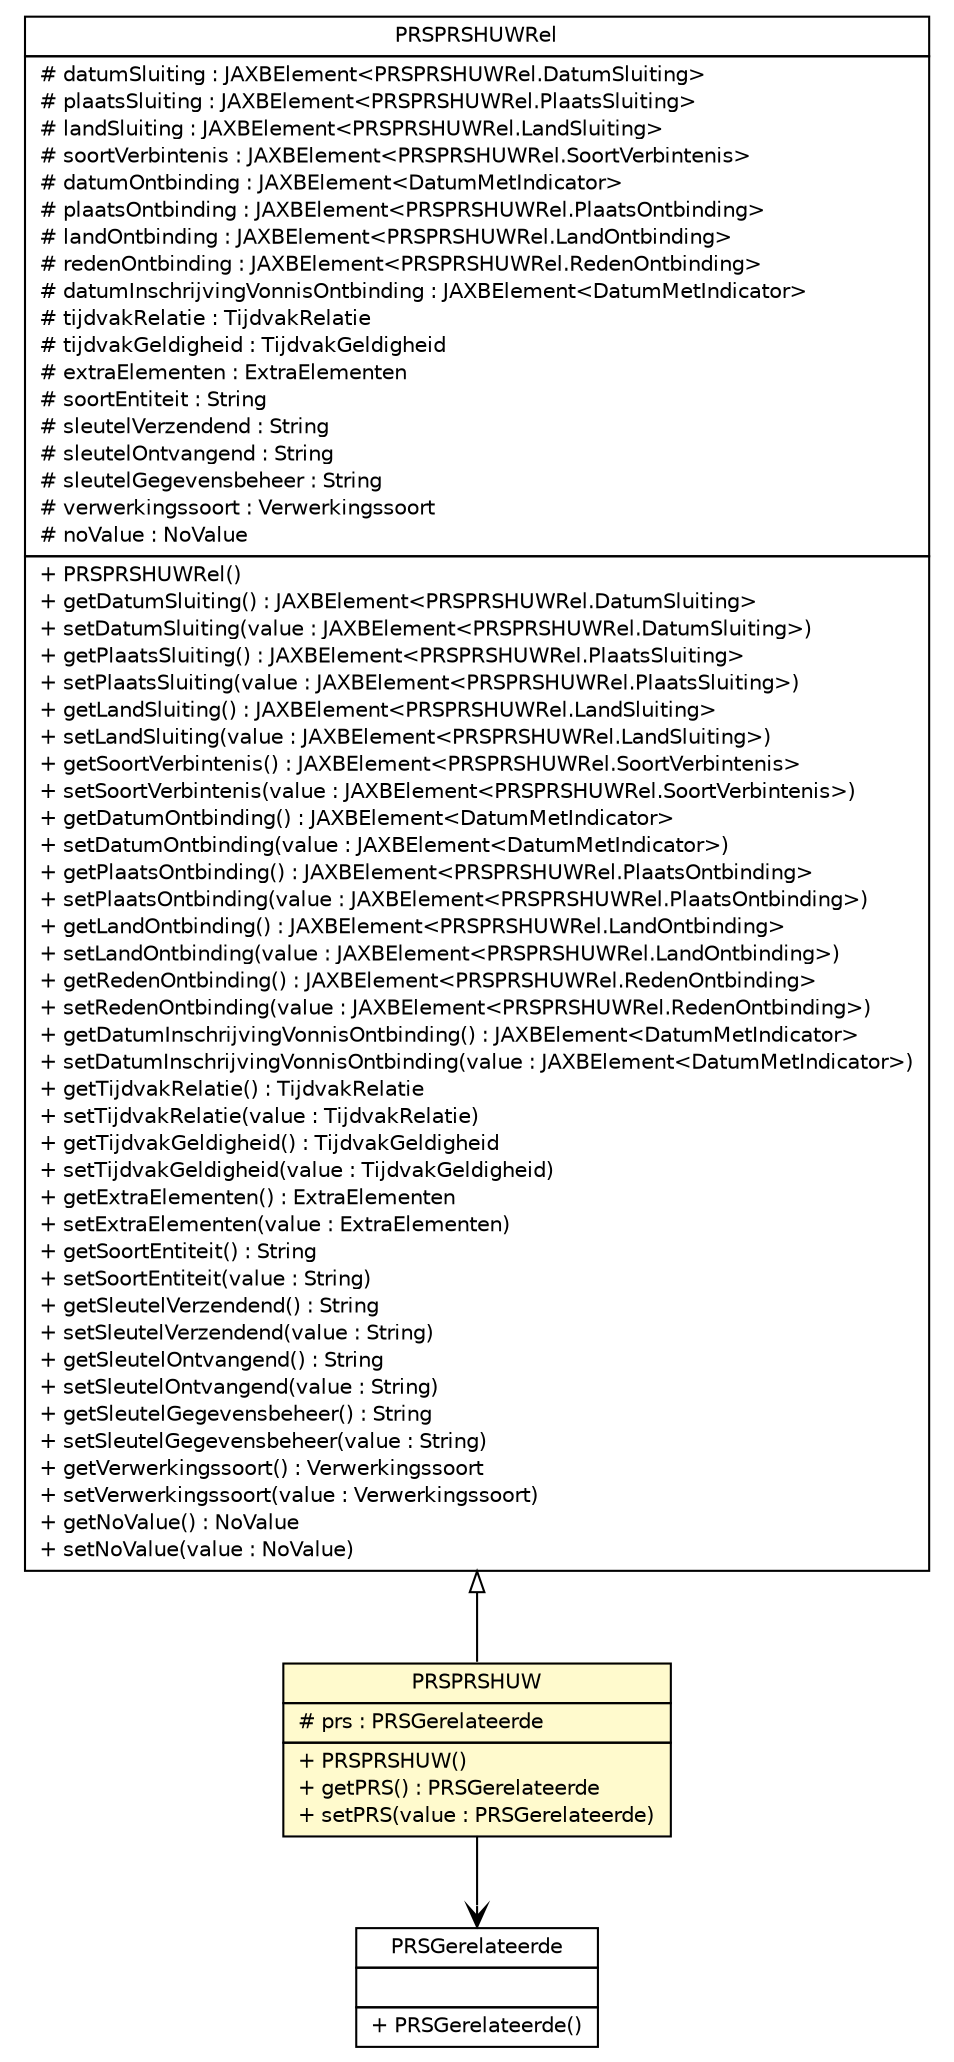 #!/usr/local/bin/dot
#
# Class diagram 
# Generated by UMLGraph version R5_6-24-gf6e263 (http://www.umlgraph.org/)
#

digraph G {
	edge [fontname="Helvetica",fontsize=10,labelfontname="Helvetica",labelfontsize=10];
	node [fontname="Helvetica",fontsize=10,shape=plaintext];
	nodesep=0.25;
	ranksep=0.5;
	// nl.egem.stuf.sector.bg._0204.PRSPRSHUWRel
	c162580 [label=<<table title="nl.egem.stuf.sector.bg._0204.PRSPRSHUWRel" border="0" cellborder="1" cellspacing="0" cellpadding="2" port="p" href="./PRSPRSHUWRel.html">
		<tr><td><table border="0" cellspacing="0" cellpadding="1">
<tr><td align="center" balign="center"> PRSPRSHUWRel </td></tr>
		</table></td></tr>
		<tr><td><table border="0" cellspacing="0" cellpadding="1">
<tr><td align="left" balign="left"> # datumSluiting : JAXBElement&lt;PRSPRSHUWRel.DatumSluiting&gt; </td></tr>
<tr><td align="left" balign="left"> # plaatsSluiting : JAXBElement&lt;PRSPRSHUWRel.PlaatsSluiting&gt; </td></tr>
<tr><td align="left" balign="left"> # landSluiting : JAXBElement&lt;PRSPRSHUWRel.LandSluiting&gt; </td></tr>
<tr><td align="left" balign="left"> # soortVerbintenis : JAXBElement&lt;PRSPRSHUWRel.SoortVerbintenis&gt; </td></tr>
<tr><td align="left" balign="left"> # datumOntbinding : JAXBElement&lt;DatumMetIndicator&gt; </td></tr>
<tr><td align="left" balign="left"> # plaatsOntbinding : JAXBElement&lt;PRSPRSHUWRel.PlaatsOntbinding&gt; </td></tr>
<tr><td align="left" balign="left"> # landOntbinding : JAXBElement&lt;PRSPRSHUWRel.LandOntbinding&gt; </td></tr>
<tr><td align="left" balign="left"> # redenOntbinding : JAXBElement&lt;PRSPRSHUWRel.RedenOntbinding&gt; </td></tr>
<tr><td align="left" balign="left"> # datumInschrijvingVonnisOntbinding : JAXBElement&lt;DatumMetIndicator&gt; </td></tr>
<tr><td align="left" balign="left"> # tijdvakRelatie : TijdvakRelatie </td></tr>
<tr><td align="left" balign="left"> # tijdvakGeldigheid : TijdvakGeldigheid </td></tr>
<tr><td align="left" balign="left"> # extraElementen : ExtraElementen </td></tr>
<tr><td align="left" balign="left"> # soortEntiteit : String </td></tr>
<tr><td align="left" balign="left"> # sleutelVerzendend : String </td></tr>
<tr><td align="left" balign="left"> # sleutelOntvangend : String </td></tr>
<tr><td align="left" balign="left"> # sleutelGegevensbeheer : String </td></tr>
<tr><td align="left" balign="left"> # verwerkingssoort : Verwerkingssoort </td></tr>
<tr><td align="left" balign="left"> # noValue : NoValue </td></tr>
		</table></td></tr>
		<tr><td><table border="0" cellspacing="0" cellpadding="1">
<tr><td align="left" balign="left"> + PRSPRSHUWRel() </td></tr>
<tr><td align="left" balign="left"> + getDatumSluiting() : JAXBElement&lt;PRSPRSHUWRel.DatumSluiting&gt; </td></tr>
<tr><td align="left" balign="left"> + setDatumSluiting(value : JAXBElement&lt;PRSPRSHUWRel.DatumSluiting&gt;) </td></tr>
<tr><td align="left" balign="left"> + getPlaatsSluiting() : JAXBElement&lt;PRSPRSHUWRel.PlaatsSluiting&gt; </td></tr>
<tr><td align="left" balign="left"> + setPlaatsSluiting(value : JAXBElement&lt;PRSPRSHUWRel.PlaatsSluiting&gt;) </td></tr>
<tr><td align="left" balign="left"> + getLandSluiting() : JAXBElement&lt;PRSPRSHUWRel.LandSluiting&gt; </td></tr>
<tr><td align="left" balign="left"> + setLandSluiting(value : JAXBElement&lt;PRSPRSHUWRel.LandSluiting&gt;) </td></tr>
<tr><td align="left" balign="left"> + getSoortVerbintenis() : JAXBElement&lt;PRSPRSHUWRel.SoortVerbintenis&gt; </td></tr>
<tr><td align="left" balign="left"> + setSoortVerbintenis(value : JAXBElement&lt;PRSPRSHUWRel.SoortVerbintenis&gt;) </td></tr>
<tr><td align="left" balign="left"> + getDatumOntbinding() : JAXBElement&lt;DatumMetIndicator&gt; </td></tr>
<tr><td align="left" balign="left"> + setDatumOntbinding(value : JAXBElement&lt;DatumMetIndicator&gt;) </td></tr>
<tr><td align="left" balign="left"> + getPlaatsOntbinding() : JAXBElement&lt;PRSPRSHUWRel.PlaatsOntbinding&gt; </td></tr>
<tr><td align="left" balign="left"> + setPlaatsOntbinding(value : JAXBElement&lt;PRSPRSHUWRel.PlaatsOntbinding&gt;) </td></tr>
<tr><td align="left" balign="left"> + getLandOntbinding() : JAXBElement&lt;PRSPRSHUWRel.LandOntbinding&gt; </td></tr>
<tr><td align="left" balign="left"> + setLandOntbinding(value : JAXBElement&lt;PRSPRSHUWRel.LandOntbinding&gt;) </td></tr>
<tr><td align="left" balign="left"> + getRedenOntbinding() : JAXBElement&lt;PRSPRSHUWRel.RedenOntbinding&gt; </td></tr>
<tr><td align="left" balign="left"> + setRedenOntbinding(value : JAXBElement&lt;PRSPRSHUWRel.RedenOntbinding&gt;) </td></tr>
<tr><td align="left" balign="left"> + getDatumInschrijvingVonnisOntbinding() : JAXBElement&lt;DatumMetIndicator&gt; </td></tr>
<tr><td align="left" balign="left"> + setDatumInschrijvingVonnisOntbinding(value : JAXBElement&lt;DatumMetIndicator&gt;) </td></tr>
<tr><td align="left" balign="left"> + getTijdvakRelatie() : TijdvakRelatie </td></tr>
<tr><td align="left" balign="left"> + setTijdvakRelatie(value : TijdvakRelatie) </td></tr>
<tr><td align="left" balign="left"> + getTijdvakGeldigheid() : TijdvakGeldigheid </td></tr>
<tr><td align="left" balign="left"> + setTijdvakGeldigheid(value : TijdvakGeldigheid) </td></tr>
<tr><td align="left" balign="left"> + getExtraElementen() : ExtraElementen </td></tr>
<tr><td align="left" balign="left"> + setExtraElementen(value : ExtraElementen) </td></tr>
<tr><td align="left" balign="left"> + getSoortEntiteit() : String </td></tr>
<tr><td align="left" balign="left"> + setSoortEntiteit(value : String) </td></tr>
<tr><td align="left" balign="left"> + getSleutelVerzendend() : String </td></tr>
<tr><td align="left" balign="left"> + setSleutelVerzendend(value : String) </td></tr>
<tr><td align="left" balign="left"> + getSleutelOntvangend() : String </td></tr>
<tr><td align="left" balign="left"> + setSleutelOntvangend(value : String) </td></tr>
<tr><td align="left" balign="left"> + getSleutelGegevensbeheer() : String </td></tr>
<tr><td align="left" balign="left"> + setSleutelGegevensbeheer(value : String) </td></tr>
<tr><td align="left" balign="left"> + getVerwerkingssoort() : Verwerkingssoort </td></tr>
<tr><td align="left" balign="left"> + setVerwerkingssoort(value : Verwerkingssoort) </td></tr>
<tr><td align="left" balign="left"> + getNoValue() : NoValue </td></tr>
<tr><td align="left" balign="left"> + setNoValue(value : NoValue) </td></tr>
		</table></td></tr>
		</table>>, URL="./PRSPRSHUWRel.html", fontname="Helvetica", fontcolor="black", fontsize=10.0];
	// nl.egem.stuf.sector.bg._0204.PRSGerelateerde
	c162676 [label=<<table title="nl.egem.stuf.sector.bg._0204.PRSGerelateerde" border="0" cellborder="1" cellspacing="0" cellpadding="2" port="p" href="./PRSGerelateerde.html">
		<tr><td><table border="0" cellspacing="0" cellpadding="1">
<tr><td align="center" balign="center"> PRSGerelateerde </td></tr>
		</table></td></tr>
		<tr><td><table border="0" cellspacing="0" cellpadding="1">
<tr><td align="left" balign="left">  </td></tr>
		</table></td></tr>
		<tr><td><table border="0" cellspacing="0" cellpadding="1">
<tr><td align="left" balign="left"> + PRSGerelateerde() </td></tr>
		</table></td></tr>
		</table>>, URL="./PRSGerelateerde.html", fontname="Helvetica", fontcolor="black", fontsize=10.0];
	// nl.egem.stuf.sector.bg._0204.PRSKennisgeving.PRSPRSHUW
	c162710 [label=<<table title="nl.egem.stuf.sector.bg._0204.PRSKennisgeving.PRSPRSHUW" border="0" cellborder="1" cellspacing="0" cellpadding="2" port="p" bgcolor="lemonChiffon" href="./PRSKennisgeving.PRSPRSHUW.html">
		<tr><td><table border="0" cellspacing="0" cellpadding="1">
<tr><td align="center" balign="center"> PRSPRSHUW </td></tr>
		</table></td></tr>
		<tr><td><table border="0" cellspacing="0" cellpadding="1">
<tr><td align="left" balign="left"> # prs : PRSGerelateerde </td></tr>
		</table></td></tr>
		<tr><td><table border="0" cellspacing="0" cellpadding="1">
<tr><td align="left" balign="left"> + PRSPRSHUW() </td></tr>
<tr><td align="left" balign="left"> + getPRS() : PRSGerelateerde </td></tr>
<tr><td align="left" balign="left"> + setPRS(value : PRSGerelateerde) </td></tr>
		</table></td></tr>
		</table>>, URL="./PRSKennisgeving.PRSPRSHUW.html", fontname="Helvetica", fontcolor="black", fontsize=10.0];
	//nl.egem.stuf.sector.bg._0204.PRSKennisgeving.PRSPRSHUW extends nl.egem.stuf.sector.bg._0204.PRSPRSHUWRel
	c162580:p -> c162710:p [dir=back,arrowtail=empty];
	// nl.egem.stuf.sector.bg._0204.PRSKennisgeving.PRSPRSHUW NAVASSOC nl.egem.stuf.sector.bg._0204.PRSGerelateerde
	c162710:p -> c162676:p [taillabel="", label="", headlabel="", fontname="Helvetica", fontcolor="black", fontsize=10.0, color="black", arrowhead=open];
}


